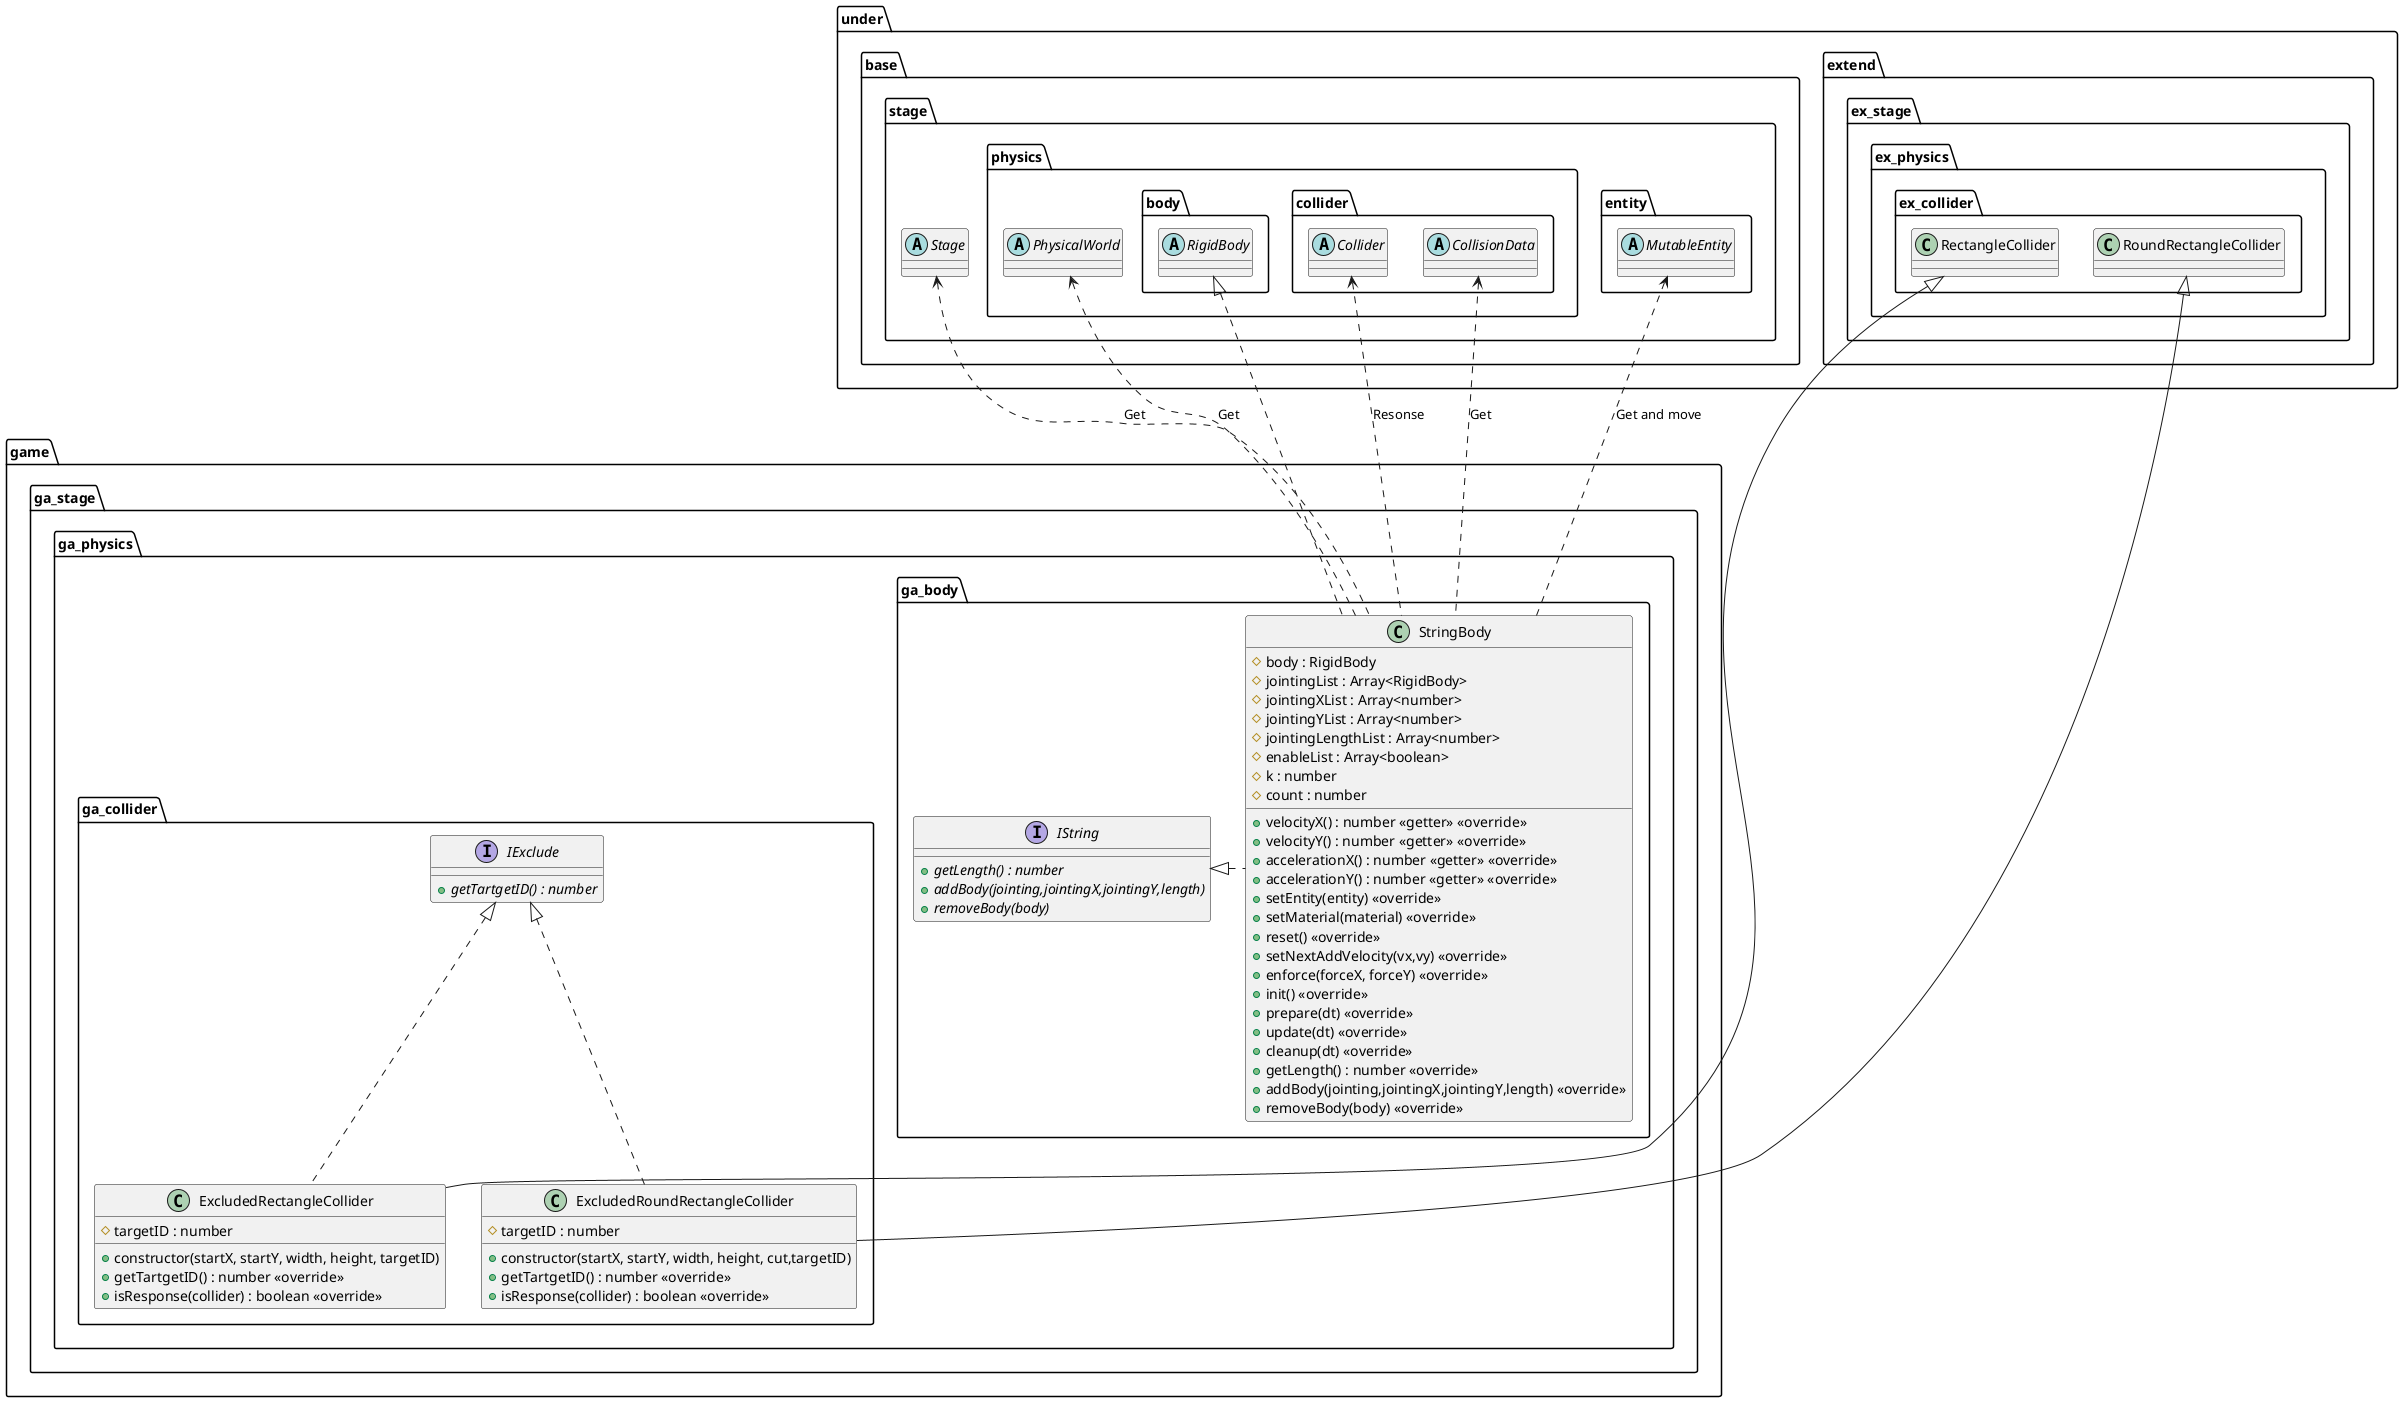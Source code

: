 @startuml PhysicalGame

package game {
    package ga_stage {
        package ga_physics {
            package ga_body {
                interface IString {
                    {abstract} +getLength() : number
                    {abstract} +addBody(jointing,jointingX,jointingY,length)
                    {abstract} +removeBody(body)
                }
                class StringBody {
                    #body : RigidBody
                    #jointingList : Array<RigidBody>
                    #jointingXList : Array<number>
                    #jointingYList : Array<number>
                    #jointingLengthList : Array<number>
                    #enableList : Array<boolean>
                    #k : number
                    #count : number
                    +velocityX() : number <<getter>> <<override>>
                    +velocityY() : number <<getter>> <<override>>
                    +accelerationX() : number <<getter>> <<override>>
                    +accelerationY() : number <<getter>> <<override>>
                    +setEntity(entity) <<override>>
                    +setMaterial(material) <<override>>
                    +reset() <<override>>
                    +setNextAddVelocity(vx,vy) <<override>>
                    +enforce(forceX, forceY) <<override>>
                    +init() <<override>>
                    +prepare(dt) <<override>>
                    +update(dt) <<override>>
                    +cleanup(dt) <<override>>
                    +getLength() : number <<override>>
                    +addBody(jointing,jointingX,jointingY,length) <<override>>
                    +removeBody(body) <<override>>
                }
            }
            package ga_collider {
                interface IExclude {
                    {abstract} +getTartgetID() : number
                }
                class ExcludedRectangleCollider {
                    +constructor(startX, startY, width, height, targetID)
                    #targetID : number
                    +getTartgetID() : number <<override>>
                    +isResponse(collider) : boolean <<override>>
                }
                class ExcludedRoundRectangleCollider {
                    +constructor(startX, startY, width, height, cut,targetID)
                    #targetID : number
                    +getTartgetID() : number <<override>>
                    +isResponse(collider) : boolean <<override>>
                }
            }
        }
    }
}

package under {
    package base {
        package stage {
            abstract Stage
            package physics {
                abstract PhysicalWorld
                package body {
                    abstract RigidBody
                }
                package collider {
                    abstract Collider
                    abstract CollisionData
                }
            }
            package entity {
                abstract MutableEntity
            }
        }
    }
    package extend {
        package ex_stage {
            package ex_physics {
                package ex_collider {
                    class RectangleCollider
                    class RoundRectangleCollider
                }
            }
        }
    }
}

Stage <.. StringBody : Get
PhysicalWorld <.. StringBody : Get
MutableEntity <.. StringBody : Get and move
CollisionData <.. StringBody : Get
Collider <.. StringBody : Resonse

RigidBody <|.. StringBody
IString <|. StringBody

RectangleCollider <|-- ExcludedRectangleCollider
IExclude <|.. ExcludedRectangleCollider
RoundRectangleCollider <|-- ExcludedRoundRectangleCollider
IExclude <|.. ExcludedRoundRectangleCollider

@enduml
